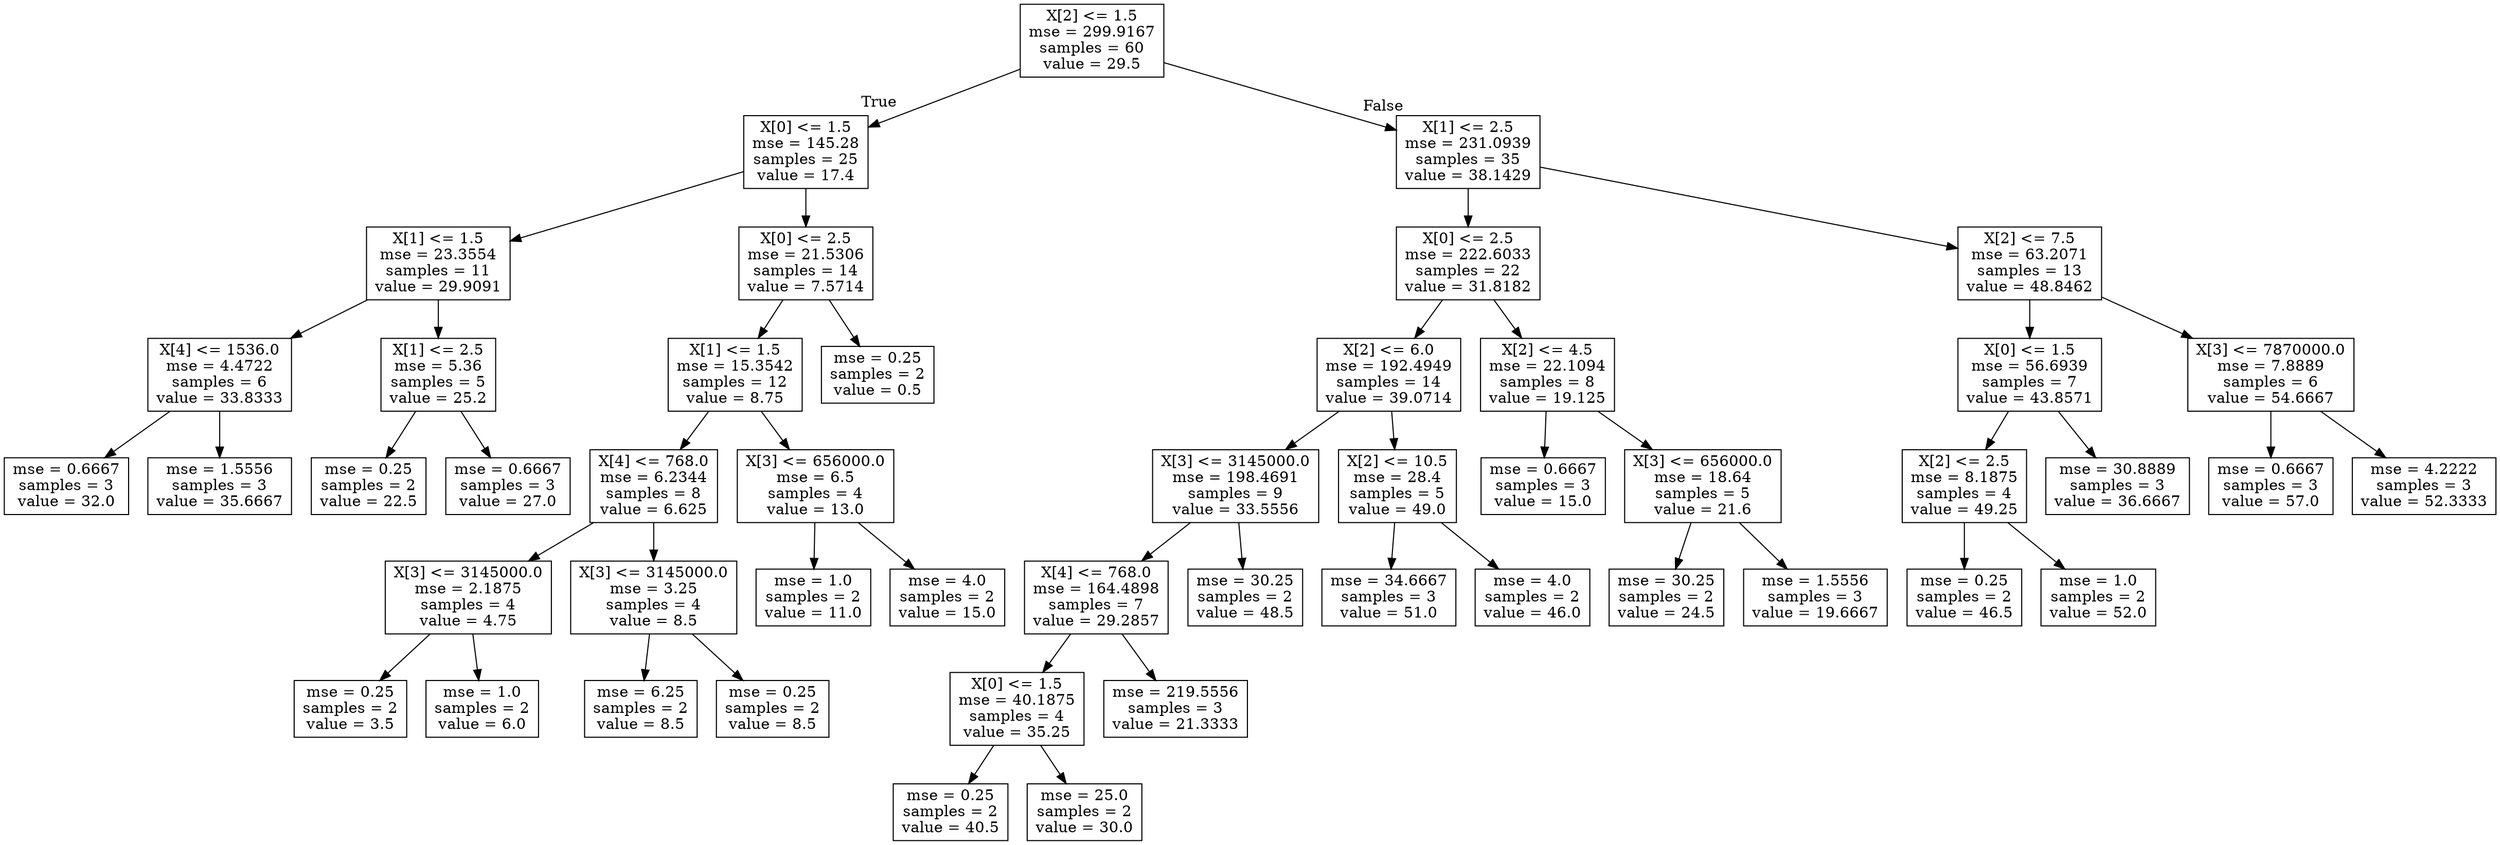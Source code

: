digraph Tree {
node [shape=box] ;
0 [label="X[2] <= 1.5\nmse = 299.9167\nsamples = 60\nvalue = 29.5"] ;
1 [label="X[0] <= 1.5\nmse = 145.28\nsamples = 25\nvalue = 17.4"] ;
0 -> 1 [labeldistance=2.5, labelangle=45, headlabel="True"] ;
2 [label="X[1] <= 1.5\nmse = 23.3554\nsamples = 11\nvalue = 29.9091"] ;
1 -> 2 ;
3 [label="X[4] <= 1536.0\nmse = 4.4722\nsamples = 6\nvalue = 33.8333"] ;
2 -> 3 ;
4 [label="mse = 0.6667\nsamples = 3\nvalue = 32.0"] ;
3 -> 4 ;
5 [label="mse = 1.5556\nsamples = 3\nvalue = 35.6667"] ;
3 -> 5 ;
6 [label="X[1] <= 2.5\nmse = 5.36\nsamples = 5\nvalue = 25.2"] ;
2 -> 6 ;
7 [label="mse = 0.25\nsamples = 2\nvalue = 22.5"] ;
6 -> 7 ;
8 [label="mse = 0.6667\nsamples = 3\nvalue = 27.0"] ;
6 -> 8 ;
9 [label="X[0] <= 2.5\nmse = 21.5306\nsamples = 14\nvalue = 7.5714"] ;
1 -> 9 ;
10 [label="X[1] <= 1.5\nmse = 15.3542\nsamples = 12\nvalue = 8.75"] ;
9 -> 10 ;
11 [label="X[4] <= 768.0\nmse = 6.2344\nsamples = 8\nvalue = 6.625"] ;
10 -> 11 ;
12 [label="X[3] <= 3145000.0\nmse = 2.1875\nsamples = 4\nvalue = 4.75"] ;
11 -> 12 ;
13 [label="mse = 0.25\nsamples = 2\nvalue = 3.5"] ;
12 -> 13 ;
14 [label="mse = 1.0\nsamples = 2\nvalue = 6.0"] ;
12 -> 14 ;
15 [label="X[3] <= 3145000.0\nmse = 3.25\nsamples = 4\nvalue = 8.5"] ;
11 -> 15 ;
16 [label="mse = 6.25\nsamples = 2\nvalue = 8.5"] ;
15 -> 16 ;
17 [label="mse = 0.25\nsamples = 2\nvalue = 8.5"] ;
15 -> 17 ;
18 [label="X[3] <= 656000.0\nmse = 6.5\nsamples = 4\nvalue = 13.0"] ;
10 -> 18 ;
19 [label="mse = 1.0\nsamples = 2\nvalue = 11.0"] ;
18 -> 19 ;
20 [label="mse = 4.0\nsamples = 2\nvalue = 15.0"] ;
18 -> 20 ;
21 [label="mse = 0.25\nsamples = 2\nvalue = 0.5"] ;
9 -> 21 ;
22 [label="X[1] <= 2.5\nmse = 231.0939\nsamples = 35\nvalue = 38.1429"] ;
0 -> 22 [labeldistance=2.5, labelangle=-45, headlabel="False"] ;
23 [label="X[0] <= 2.5\nmse = 222.6033\nsamples = 22\nvalue = 31.8182"] ;
22 -> 23 ;
24 [label="X[2] <= 6.0\nmse = 192.4949\nsamples = 14\nvalue = 39.0714"] ;
23 -> 24 ;
25 [label="X[3] <= 3145000.0\nmse = 198.4691\nsamples = 9\nvalue = 33.5556"] ;
24 -> 25 ;
26 [label="X[4] <= 768.0\nmse = 164.4898\nsamples = 7\nvalue = 29.2857"] ;
25 -> 26 ;
27 [label="X[0] <= 1.5\nmse = 40.1875\nsamples = 4\nvalue = 35.25"] ;
26 -> 27 ;
28 [label="mse = 0.25\nsamples = 2\nvalue = 40.5"] ;
27 -> 28 ;
29 [label="mse = 25.0\nsamples = 2\nvalue = 30.0"] ;
27 -> 29 ;
30 [label="mse = 219.5556\nsamples = 3\nvalue = 21.3333"] ;
26 -> 30 ;
31 [label="mse = 30.25\nsamples = 2\nvalue = 48.5"] ;
25 -> 31 ;
32 [label="X[2] <= 10.5\nmse = 28.4\nsamples = 5\nvalue = 49.0"] ;
24 -> 32 ;
33 [label="mse = 34.6667\nsamples = 3\nvalue = 51.0"] ;
32 -> 33 ;
34 [label="mse = 4.0\nsamples = 2\nvalue = 46.0"] ;
32 -> 34 ;
35 [label="X[2] <= 4.5\nmse = 22.1094\nsamples = 8\nvalue = 19.125"] ;
23 -> 35 ;
36 [label="mse = 0.6667\nsamples = 3\nvalue = 15.0"] ;
35 -> 36 ;
37 [label="X[3] <= 656000.0\nmse = 18.64\nsamples = 5\nvalue = 21.6"] ;
35 -> 37 ;
38 [label="mse = 30.25\nsamples = 2\nvalue = 24.5"] ;
37 -> 38 ;
39 [label="mse = 1.5556\nsamples = 3\nvalue = 19.6667"] ;
37 -> 39 ;
40 [label="X[2] <= 7.5\nmse = 63.2071\nsamples = 13\nvalue = 48.8462"] ;
22 -> 40 ;
41 [label="X[0] <= 1.5\nmse = 56.6939\nsamples = 7\nvalue = 43.8571"] ;
40 -> 41 ;
42 [label="X[2] <= 2.5\nmse = 8.1875\nsamples = 4\nvalue = 49.25"] ;
41 -> 42 ;
43 [label="mse = 0.25\nsamples = 2\nvalue = 46.5"] ;
42 -> 43 ;
44 [label="mse = 1.0\nsamples = 2\nvalue = 52.0"] ;
42 -> 44 ;
45 [label="mse = 30.8889\nsamples = 3\nvalue = 36.6667"] ;
41 -> 45 ;
46 [label="X[3] <= 7870000.0\nmse = 7.8889\nsamples = 6\nvalue = 54.6667"] ;
40 -> 46 ;
47 [label="mse = 0.6667\nsamples = 3\nvalue = 57.0"] ;
46 -> 47 ;
48 [label="mse = 4.2222\nsamples = 3\nvalue = 52.3333"] ;
46 -> 48 ;
}